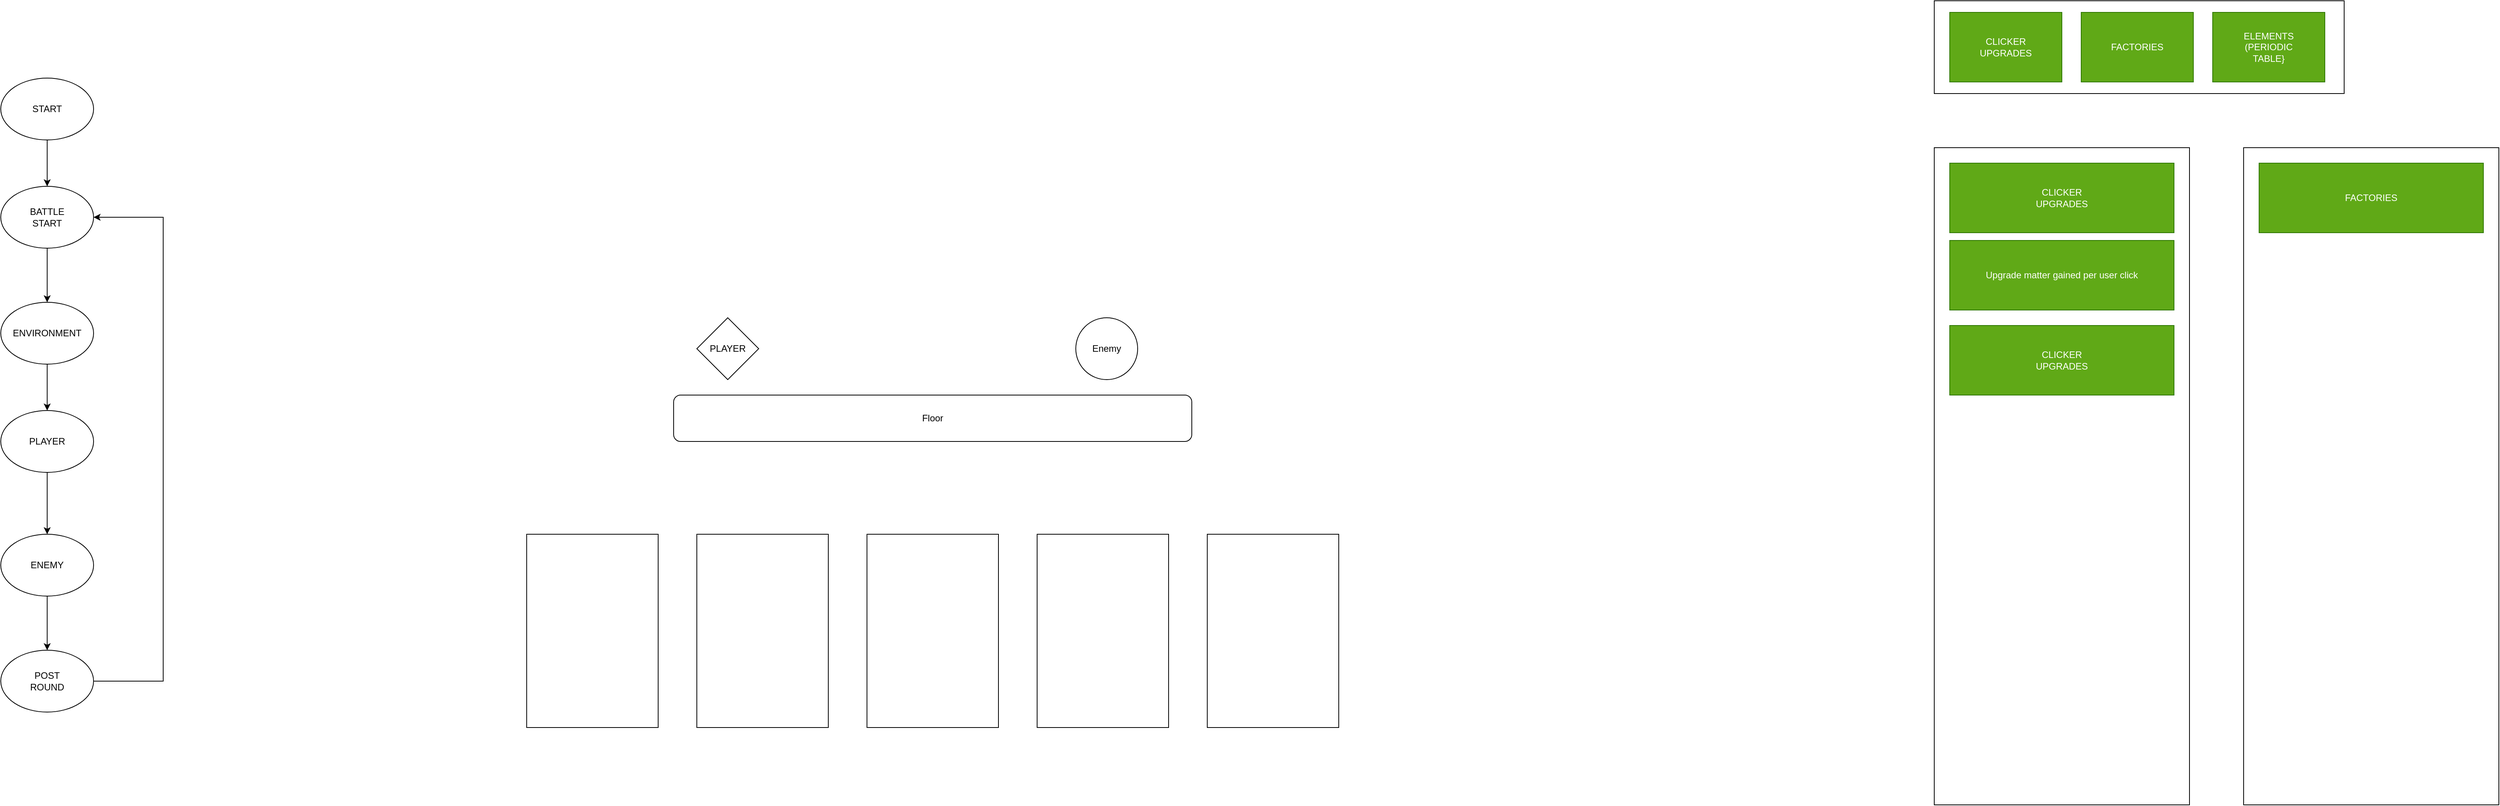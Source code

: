 <mxfile version="26.2.15">
  <diagram name="Page-1" id="7RQ5qrS7RT-U-DfGkurS">
    <mxGraphModel dx="1891" dy="2148" grid="1" gridSize="10" guides="1" tooltips="1" connect="1" arrows="1" fold="1" page="1" pageScale="1" pageWidth="850" pageHeight="1100" math="0" shadow="0">
      <root>
        <mxCell id="0" />
        <mxCell id="1" parent="0" />
        <mxCell id="ZR_jUo90vnNanJmPOccp-7" style="edgeStyle=orthogonalEdgeStyle;rounded=0;orthogonalLoop=1;jettySize=auto;html=1;entryX=0.5;entryY=0;entryDx=0;entryDy=0;" parent="1" source="ZR_jUo90vnNanJmPOccp-1" target="ZR_jUo90vnNanJmPOccp-2" edge="1">
          <mxGeometry relative="1" as="geometry" />
        </mxCell>
        <mxCell id="ZR_jUo90vnNanJmPOccp-1" value="START" style="ellipse;whiteSpace=wrap;html=1;" parent="1" vertex="1">
          <mxGeometry x="340" y="-20" width="120" height="80" as="geometry" />
        </mxCell>
        <mxCell id="ZR_jUo90vnNanJmPOccp-8" style="edgeStyle=orthogonalEdgeStyle;rounded=0;orthogonalLoop=1;jettySize=auto;html=1;" parent="1" source="ZR_jUo90vnNanJmPOccp-2" target="ZR_jUo90vnNanJmPOccp-3" edge="1">
          <mxGeometry relative="1" as="geometry" />
        </mxCell>
        <mxCell id="ZR_jUo90vnNanJmPOccp-2" value="BATTLE&lt;div&gt;START&lt;/div&gt;" style="ellipse;whiteSpace=wrap;html=1;" parent="1" vertex="1">
          <mxGeometry x="340" y="120" width="120" height="80" as="geometry" />
        </mxCell>
        <mxCell id="ZR_jUo90vnNanJmPOccp-9" style="edgeStyle=orthogonalEdgeStyle;rounded=0;orthogonalLoop=1;jettySize=auto;html=1;entryX=0.5;entryY=0;entryDx=0;entryDy=0;" parent="1" source="ZR_jUo90vnNanJmPOccp-3" target="ZR_jUo90vnNanJmPOccp-4" edge="1">
          <mxGeometry relative="1" as="geometry" />
        </mxCell>
        <mxCell id="ZR_jUo90vnNanJmPOccp-3" value="ENVIRONMENT" style="ellipse;whiteSpace=wrap;html=1;" parent="1" vertex="1">
          <mxGeometry x="340" y="270" width="120" height="80" as="geometry" />
        </mxCell>
        <mxCell id="ZR_jUo90vnNanJmPOccp-10" style="edgeStyle=orthogonalEdgeStyle;rounded=0;orthogonalLoop=1;jettySize=auto;html=1;" parent="1" source="ZR_jUo90vnNanJmPOccp-4" target="ZR_jUo90vnNanJmPOccp-5" edge="1">
          <mxGeometry relative="1" as="geometry" />
        </mxCell>
        <mxCell id="ZR_jUo90vnNanJmPOccp-4" value="PLAYER" style="ellipse;whiteSpace=wrap;html=1;" parent="1" vertex="1">
          <mxGeometry x="340" y="410" width="120" height="80" as="geometry" />
        </mxCell>
        <mxCell id="ZR_jUo90vnNanJmPOccp-11" style="edgeStyle=orthogonalEdgeStyle;rounded=0;orthogonalLoop=1;jettySize=auto;html=1;entryX=0.5;entryY=0;entryDx=0;entryDy=0;" parent="1" source="ZR_jUo90vnNanJmPOccp-5" target="ZR_jUo90vnNanJmPOccp-6" edge="1">
          <mxGeometry relative="1" as="geometry" />
        </mxCell>
        <mxCell id="ZR_jUo90vnNanJmPOccp-5" value="ENEMY" style="ellipse;whiteSpace=wrap;html=1;" parent="1" vertex="1">
          <mxGeometry x="340" y="570" width="120" height="80" as="geometry" />
        </mxCell>
        <mxCell id="ZR_jUo90vnNanJmPOccp-12" style="edgeStyle=orthogonalEdgeStyle;rounded=0;orthogonalLoop=1;jettySize=auto;html=1;entryX=1;entryY=0.5;entryDx=0;entryDy=0;" parent="1" source="ZR_jUo90vnNanJmPOccp-6" target="ZR_jUo90vnNanJmPOccp-2" edge="1">
          <mxGeometry relative="1" as="geometry">
            <Array as="points">
              <mxPoint x="550" y="760" />
              <mxPoint x="550" y="160" />
            </Array>
          </mxGeometry>
        </mxCell>
        <mxCell id="ZR_jUo90vnNanJmPOccp-6" value="POST&lt;div&gt;ROUND&lt;/div&gt;" style="ellipse;whiteSpace=wrap;html=1;" parent="1" vertex="1">
          <mxGeometry x="340" y="720" width="120" height="80" as="geometry" />
        </mxCell>
        <mxCell id="sWdN7_v8OOwcavodkP-h-1" value="Floor" style="rounded=1;whiteSpace=wrap;html=1;" parent="1" vertex="1">
          <mxGeometry x="1210" y="390" width="670" height="60" as="geometry" />
        </mxCell>
        <mxCell id="sWdN7_v8OOwcavodkP-h-2" value="Enemy" style="ellipse;whiteSpace=wrap;html=1;aspect=fixed;" parent="1" vertex="1">
          <mxGeometry x="1730" y="290" width="80" height="80" as="geometry" />
        </mxCell>
        <mxCell id="sWdN7_v8OOwcavodkP-h-3" value="PLAYER" style="rhombus;whiteSpace=wrap;html=1;" parent="1" vertex="1">
          <mxGeometry x="1240" y="290" width="80" height="80" as="geometry" />
        </mxCell>
        <mxCell id="sWdN7_v8OOwcavodkP-h-4" value="" style="whiteSpace=wrap;html=1;" parent="1" vertex="1">
          <mxGeometry x="1020" y="570" width="170" height="250" as="geometry" />
        </mxCell>
        <mxCell id="sWdN7_v8OOwcavodkP-h-5" value="" style="whiteSpace=wrap;html=1;" parent="1" vertex="1">
          <mxGeometry x="1240" y="570" width="170" height="250" as="geometry" />
        </mxCell>
        <mxCell id="sWdN7_v8OOwcavodkP-h-6" value="" style="whiteSpace=wrap;html=1;" parent="1" vertex="1">
          <mxGeometry x="1460" y="570" width="170" height="250" as="geometry" />
        </mxCell>
        <mxCell id="sWdN7_v8OOwcavodkP-h-7" value="" style="whiteSpace=wrap;html=1;" parent="1" vertex="1">
          <mxGeometry x="1680" y="570" width="170" height="250" as="geometry" />
        </mxCell>
        <mxCell id="sWdN7_v8OOwcavodkP-h-8" value="" style="whiteSpace=wrap;html=1;" parent="1" vertex="1">
          <mxGeometry x="1900" y="570" width="170" height="250" as="geometry" />
        </mxCell>
        <mxCell id="zezDicyuVsq-UjiRo-88-1" value="" style="rounded=0;whiteSpace=wrap;html=1;" vertex="1" parent="1">
          <mxGeometry x="2840" y="-120" width="530" height="120" as="geometry" />
        </mxCell>
        <mxCell id="zezDicyuVsq-UjiRo-88-2" value="ELEMENTS&lt;div&gt;(PERIODIC&lt;/div&gt;&lt;div&gt;TABLE}&lt;/div&gt;" style="rounded=0;whiteSpace=wrap;html=1;fillColor=#60a917;fontColor=#ffffff;strokeColor=#2D7600;" vertex="1" parent="1">
          <mxGeometry x="3200" y="-105" width="145" height="90" as="geometry" />
        </mxCell>
        <mxCell id="zezDicyuVsq-UjiRo-88-3" value="CLICKER&lt;div&gt;UPGRADES&lt;/div&gt;" style="rounded=0;whiteSpace=wrap;html=1;fillColor=#60a917;fontColor=#ffffff;strokeColor=#2D7600;" vertex="1" parent="1">
          <mxGeometry x="2860" y="-105" width="145" height="90" as="geometry" />
        </mxCell>
        <mxCell id="zezDicyuVsq-UjiRo-88-4" value="FACTORIES" style="rounded=0;whiteSpace=wrap;html=1;fillColor=#60a917;fontColor=#ffffff;strokeColor=#2D7600;" vertex="1" parent="1">
          <mxGeometry x="3030" y="-105" width="145" height="90" as="geometry" />
        </mxCell>
        <mxCell id="zezDicyuVsq-UjiRo-88-5" value="" style="rounded=0;whiteSpace=wrap;html=1;" vertex="1" parent="1">
          <mxGeometry x="2840" y="70" width="330" height="850" as="geometry" />
        </mxCell>
        <mxCell id="zezDicyuVsq-UjiRo-88-7" value="Upgrade matter gained per user click" style="rounded=0;whiteSpace=wrap;html=1;fillColor=#60a917;fontColor=#ffffff;strokeColor=#2D7600;" vertex="1" parent="1">
          <mxGeometry x="2860" y="190" width="290" height="90" as="geometry" />
        </mxCell>
        <mxCell id="zezDicyuVsq-UjiRo-88-8" value="CLICKER&lt;div&gt;UPGRADES&lt;/div&gt;" style="rounded=0;whiteSpace=wrap;html=1;fillColor=#60a917;fontColor=#ffffff;strokeColor=#2D7600;" vertex="1" parent="1">
          <mxGeometry x="2860" y="300" width="290" height="90" as="geometry" />
        </mxCell>
        <mxCell id="zezDicyuVsq-UjiRo-88-14" value="CLICKER&lt;div&gt;UPGRADES&lt;/div&gt;" style="rounded=0;whiteSpace=wrap;html=1;fillColor=#60a917;fontColor=#ffffff;strokeColor=#2D7600;" vertex="1" parent="1">
          <mxGeometry x="2860" y="90" width="290" height="90" as="geometry" />
        </mxCell>
        <mxCell id="zezDicyuVsq-UjiRo-88-15" value="" style="rounded=0;whiteSpace=wrap;html=1;" vertex="1" parent="1">
          <mxGeometry x="3240" y="70" width="330" height="850" as="geometry" />
        </mxCell>
        <mxCell id="zezDicyuVsq-UjiRo-88-16" value="FACTORIES" style="rounded=0;whiteSpace=wrap;html=1;fillColor=#60a917;fontColor=#ffffff;strokeColor=#2D7600;" vertex="1" parent="1">
          <mxGeometry x="3260" y="90" width="290" height="90" as="geometry" />
        </mxCell>
      </root>
    </mxGraphModel>
  </diagram>
</mxfile>
